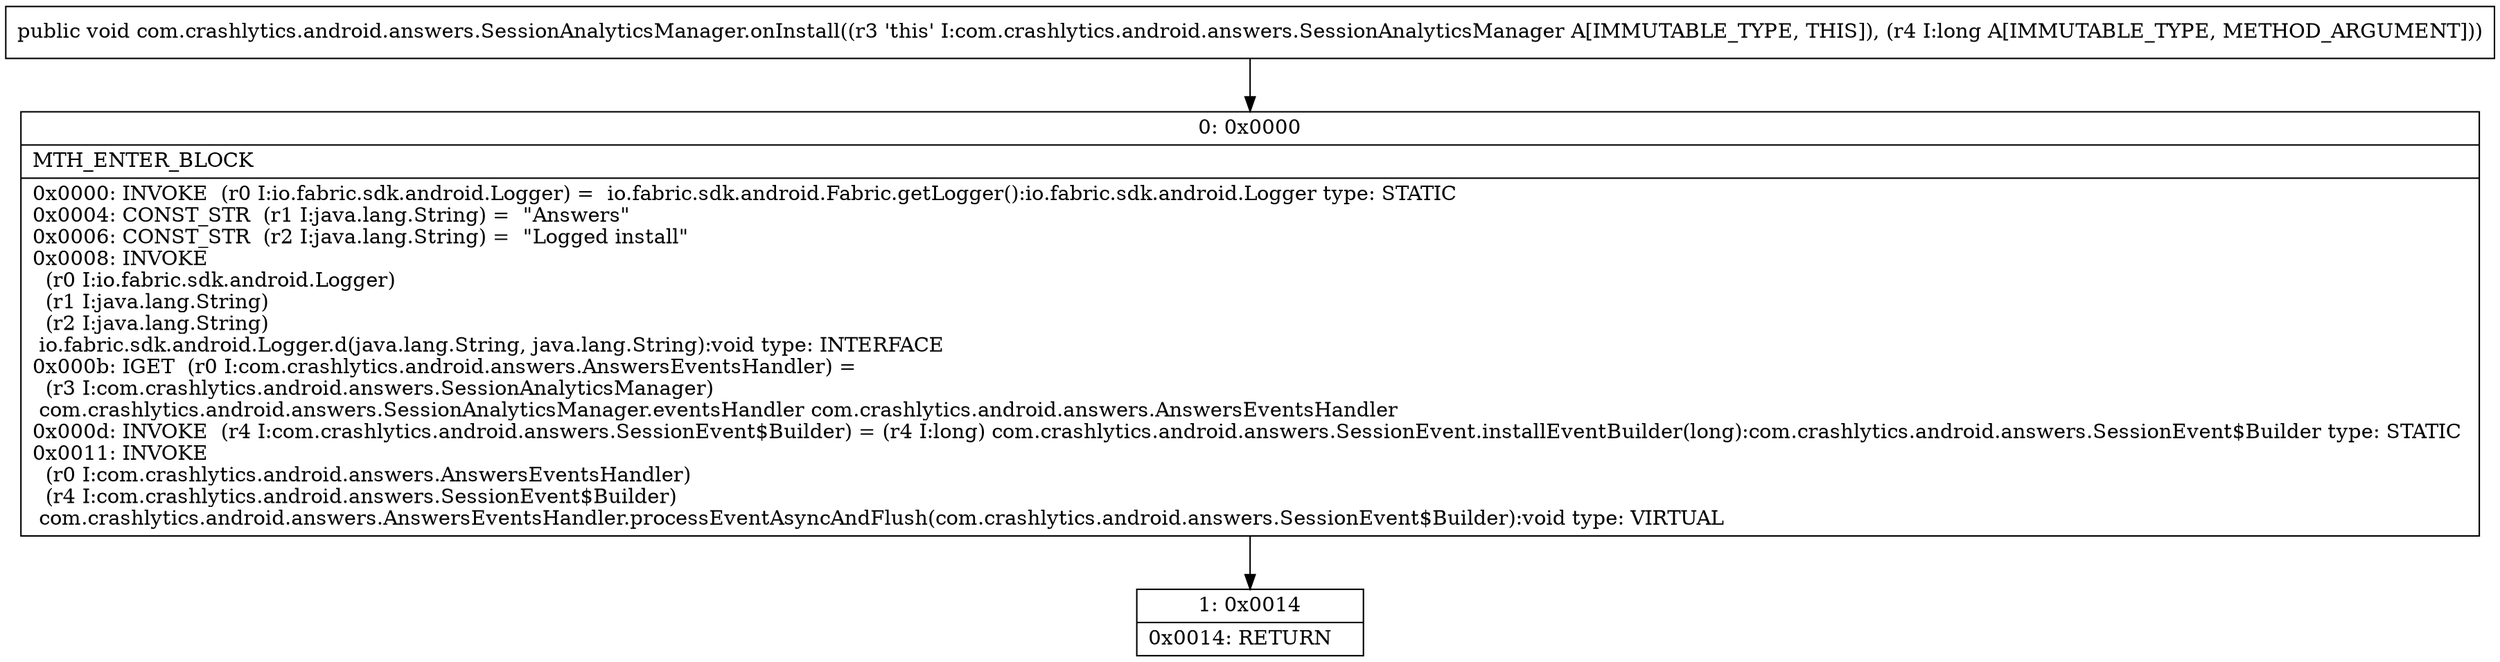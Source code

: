 digraph "CFG forcom.crashlytics.android.answers.SessionAnalyticsManager.onInstall(J)V" {
Node_0 [shape=record,label="{0\:\ 0x0000|MTH_ENTER_BLOCK\l|0x0000: INVOKE  (r0 I:io.fabric.sdk.android.Logger) =  io.fabric.sdk.android.Fabric.getLogger():io.fabric.sdk.android.Logger type: STATIC \l0x0004: CONST_STR  (r1 I:java.lang.String) =  \"Answers\" \l0x0006: CONST_STR  (r2 I:java.lang.String) =  \"Logged install\" \l0x0008: INVOKE  \l  (r0 I:io.fabric.sdk.android.Logger)\l  (r1 I:java.lang.String)\l  (r2 I:java.lang.String)\l io.fabric.sdk.android.Logger.d(java.lang.String, java.lang.String):void type: INTERFACE \l0x000b: IGET  (r0 I:com.crashlytics.android.answers.AnswersEventsHandler) = \l  (r3 I:com.crashlytics.android.answers.SessionAnalyticsManager)\l com.crashlytics.android.answers.SessionAnalyticsManager.eventsHandler com.crashlytics.android.answers.AnswersEventsHandler \l0x000d: INVOKE  (r4 I:com.crashlytics.android.answers.SessionEvent$Builder) = (r4 I:long) com.crashlytics.android.answers.SessionEvent.installEventBuilder(long):com.crashlytics.android.answers.SessionEvent$Builder type: STATIC \l0x0011: INVOKE  \l  (r0 I:com.crashlytics.android.answers.AnswersEventsHandler)\l  (r4 I:com.crashlytics.android.answers.SessionEvent$Builder)\l com.crashlytics.android.answers.AnswersEventsHandler.processEventAsyncAndFlush(com.crashlytics.android.answers.SessionEvent$Builder):void type: VIRTUAL \l}"];
Node_1 [shape=record,label="{1\:\ 0x0014|0x0014: RETURN   \l}"];
MethodNode[shape=record,label="{public void com.crashlytics.android.answers.SessionAnalyticsManager.onInstall((r3 'this' I:com.crashlytics.android.answers.SessionAnalyticsManager A[IMMUTABLE_TYPE, THIS]), (r4 I:long A[IMMUTABLE_TYPE, METHOD_ARGUMENT])) }"];
MethodNode -> Node_0;
Node_0 -> Node_1;
}

